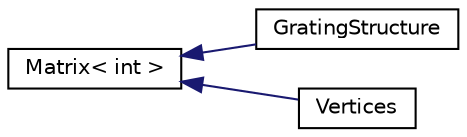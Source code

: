 digraph "Graphical Class Hierarchy"
{
 // LATEX_PDF_SIZE
  edge [fontname="Helvetica",fontsize="10",labelfontname="Helvetica",labelfontsize="10"];
  node [fontname="Helvetica",fontsize="10",shape=record];
  rankdir="LR";
  Node0 [label="Matrix\< int \>",height=0.2,width=0.4,color="black", fillcolor="white", style="filled",URL="$classMatrix.html",tooltip=" "];
  Node0 -> Node1 [dir="back",color="midnightblue",fontsize="10",style="solid",fontname="Helvetica"];
  Node1 [label="GratingStructure",height=0.2,width=0.4,color="black", fillcolor="white", style="filled",URL="$classGratingStructure.html",tooltip=" "];
  Node0 -> Node2 [dir="back",color="midnightblue",fontsize="10",style="solid",fontname="Helvetica"];
  Node2 [label="Vertices",height=0.2,width=0.4,color="black", fillcolor="white", style="filled",URL="$classVertices.html",tooltip=" "];
}
